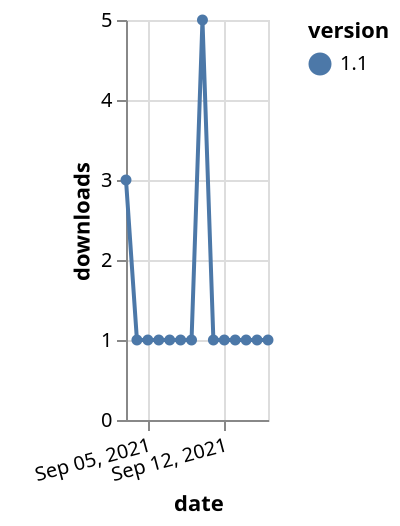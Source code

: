 {"$schema": "https://vega.github.io/schema/vega-lite/v5.json", "description": "A simple bar chart with embedded data.", "data": {"values": [{"date": "2021-09-03", "total": 22, "delta": 3, "version": "1.1"}, {"date": "2021-09-04", "total": 23, "delta": 1, "version": "1.1"}, {"date": "2021-09-05", "total": 24, "delta": 1, "version": "1.1"}, {"date": "2021-09-06", "total": 25, "delta": 1, "version": "1.1"}, {"date": "2021-09-07", "total": 26, "delta": 1, "version": "1.1"}, {"date": "2021-09-08", "total": 27, "delta": 1, "version": "1.1"}, {"date": "2021-09-09", "total": 28, "delta": 1, "version": "1.1"}, {"date": "2021-09-10", "total": 33, "delta": 5, "version": "1.1"}, {"date": "2021-09-11", "total": 34, "delta": 1, "version": "1.1"}, {"date": "2021-09-12", "total": 35, "delta": 1, "version": "1.1"}, {"date": "2021-09-13", "total": 36, "delta": 1, "version": "1.1"}, {"date": "2021-09-14", "total": 37, "delta": 1, "version": "1.1"}, {"date": "2021-09-15", "total": 38, "delta": 1, "version": "1.1"}, {"date": "2021-09-16", "total": 39, "delta": 1, "version": "1.1"}]}, "width": "container", "mark": {"type": "line", "point": {"filled": true}}, "encoding": {"x": {"field": "date", "type": "temporal", "timeUnit": "yearmonthdate", "title": "date", "axis": {"labelAngle": -15}}, "y": {"field": "delta", "type": "quantitative", "title": "downloads"}, "color": {"field": "version", "type": "nominal"}, "tooltip": {"field": "delta"}}}